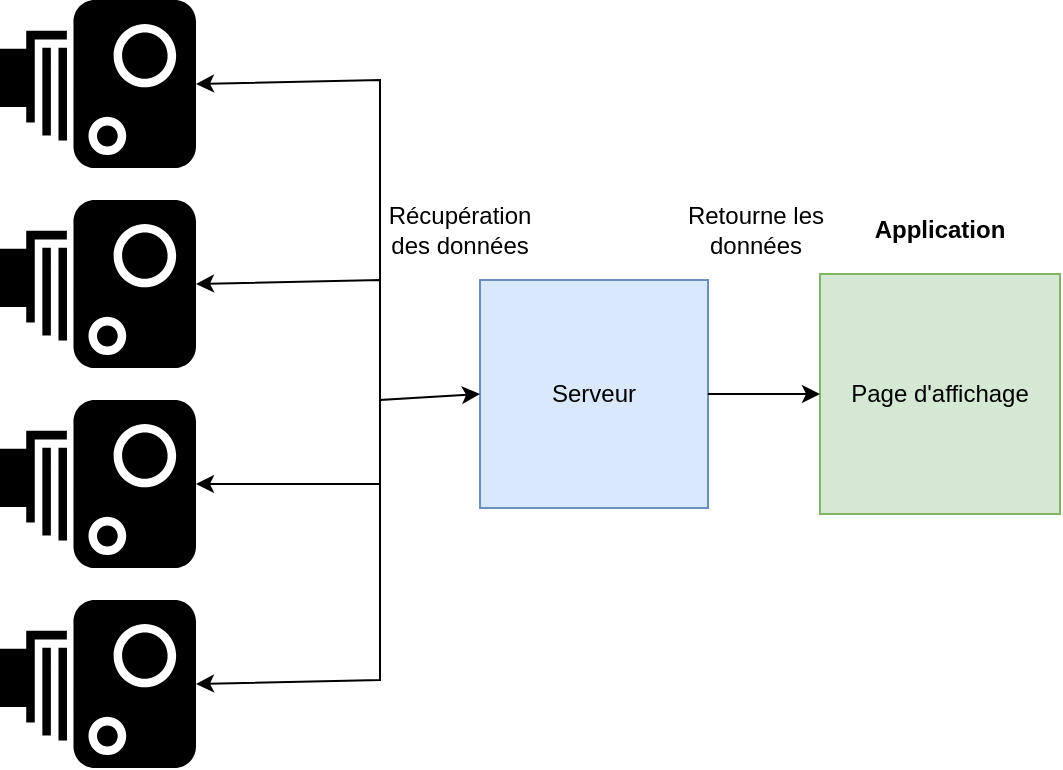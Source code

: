 <mxfile version="24.2.5" type="device">
  <diagram name="Page-1" id="8IqYk_EGA64I8thGQwux">
    <mxGraphModel dx="1434" dy="870" grid="1" gridSize="10" guides="1" tooltips="1" connect="1" arrows="1" fold="1" page="1" pageScale="1" pageWidth="827" pageHeight="1169" math="0" shadow="0">
      <root>
        <mxCell id="0" />
        <mxCell id="1" parent="0" />
        <mxCell id="ZTgppBSMdW0DRPb0AAxw-1" value="" style="shape=mxgraph.signs.tech.camera_1;html=1;pointerEvents=1;fillColor=#000000;strokeColor=none;verticalLabelPosition=bottom;verticalAlign=top;align=center;rotation=-180;" vertex="1" parent="1">
          <mxGeometry x="90" y="400" width="98" height="84" as="geometry" />
        </mxCell>
        <mxCell id="ZTgppBSMdW0DRPb0AAxw-2" value="Serveur" style="whiteSpace=wrap;html=1;aspect=fixed;fillColor=#dae8fc;strokeColor=#6c8ebf;" vertex="1" parent="1">
          <mxGeometry x="330" y="240" width="114" height="114" as="geometry" />
        </mxCell>
        <mxCell id="ZTgppBSMdW0DRPb0AAxw-3" value="" style="shape=mxgraph.signs.tech.camera_1;html=1;pointerEvents=1;fillColor=#000000;strokeColor=none;verticalLabelPosition=bottom;verticalAlign=top;align=center;rotation=-180;" vertex="1" parent="1">
          <mxGeometry x="90" y="300" width="98" height="84" as="geometry" />
        </mxCell>
        <mxCell id="ZTgppBSMdW0DRPb0AAxw-4" value="" style="shape=mxgraph.signs.tech.camera_1;html=1;pointerEvents=1;fillColor=#000000;strokeColor=none;verticalLabelPosition=bottom;verticalAlign=top;align=center;rotation=-180;" vertex="1" parent="1">
          <mxGeometry x="90" y="200" width="98" height="84" as="geometry" />
        </mxCell>
        <mxCell id="ZTgppBSMdW0DRPb0AAxw-5" value="" style="shape=mxgraph.signs.tech.camera_1;html=1;pointerEvents=1;fillColor=#000000;strokeColor=none;verticalLabelPosition=bottom;verticalAlign=top;align=center;rotation=-180;" vertex="1" parent="1">
          <mxGeometry x="90" y="100" width="98" height="84" as="geometry" />
        </mxCell>
        <mxCell id="ZTgppBSMdW0DRPb0AAxw-12" value="" style="endArrow=classic;startArrow=classic;html=1;rounded=0;entryX=0;entryY=0.5;entryDx=0;entryDy=0;exitX=0;exitY=0.5;exitDx=0;exitDy=0;exitPerimeter=0;" edge="1" parent="1" source="ZTgppBSMdW0DRPb0AAxw-1" target="ZTgppBSMdW0DRPb0AAxw-2">
          <mxGeometry width="50" height="50" relative="1" as="geometry">
            <mxPoint x="270" y="430" as="sourcePoint" />
            <mxPoint x="320" y="380" as="targetPoint" />
            <Array as="points">
              <mxPoint x="280" y="440" />
              <mxPoint x="280" y="300" />
            </Array>
          </mxGeometry>
        </mxCell>
        <mxCell id="ZTgppBSMdW0DRPb0AAxw-14" value="" style="endArrow=classic;html=1;rounded=0;entryX=0;entryY=0.5;entryDx=0;entryDy=0;entryPerimeter=0;" edge="1" parent="1" target="ZTgppBSMdW0DRPb0AAxw-4">
          <mxGeometry width="50" height="50" relative="1" as="geometry">
            <mxPoint x="280" y="300" as="sourcePoint" />
            <mxPoint x="290" y="240" as="targetPoint" />
            <Array as="points">
              <mxPoint x="280" y="240" />
            </Array>
          </mxGeometry>
        </mxCell>
        <mxCell id="ZTgppBSMdW0DRPb0AAxw-15" value="" style="endArrow=classic;html=1;rounded=0;entryX=0;entryY=0.5;entryDx=0;entryDy=0;entryPerimeter=0;" edge="1" parent="1" target="ZTgppBSMdW0DRPb0AAxw-5">
          <mxGeometry width="50" height="50" relative="1" as="geometry">
            <mxPoint x="280" y="240" as="sourcePoint" />
            <mxPoint x="310" y="110" as="targetPoint" />
            <Array as="points">
              <mxPoint x="280" y="140" />
            </Array>
          </mxGeometry>
        </mxCell>
        <mxCell id="ZTgppBSMdW0DRPb0AAxw-16" value="" style="endArrow=classic;html=1;rounded=0;entryX=0;entryY=0.5;entryDx=0;entryDy=0;entryPerimeter=0;" edge="1" parent="1" target="ZTgppBSMdW0DRPb0AAxw-3">
          <mxGeometry width="50" height="50" relative="1" as="geometry">
            <mxPoint x="280" y="342" as="sourcePoint" />
            <mxPoint x="220" y="360" as="targetPoint" />
          </mxGeometry>
        </mxCell>
        <mxCell id="ZTgppBSMdW0DRPb0AAxw-17" value="Page d&#39;affichage" style="rounded=0;whiteSpace=wrap;html=1;fillColor=#d5e8d4;strokeColor=#82b366;" vertex="1" parent="1">
          <mxGeometry x="500" y="237" width="120" height="120" as="geometry" />
        </mxCell>
        <mxCell id="ZTgppBSMdW0DRPb0AAxw-18" value="" style="endArrow=classic;html=1;rounded=0;entryX=0;entryY=0.5;entryDx=0;entryDy=0;exitX=1;exitY=0.5;exitDx=0;exitDy=0;" edge="1" parent="1" source="ZTgppBSMdW0DRPb0AAxw-2" target="ZTgppBSMdW0DRPb0AAxw-17">
          <mxGeometry width="50" height="50" relative="1" as="geometry">
            <mxPoint x="420" y="440" as="sourcePoint" />
            <mxPoint x="470" y="390" as="targetPoint" />
          </mxGeometry>
        </mxCell>
        <mxCell id="ZTgppBSMdW0DRPb0AAxw-19" value="Récupération des données" style="text;html=1;align=center;verticalAlign=middle;whiteSpace=wrap;rounded=0;" vertex="1" parent="1">
          <mxGeometry x="290" y="200" width="60" height="30" as="geometry" />
        </mxCell>
        <mxCell id="ZTgppBSMdW0DRPb0AAxw-20" value="Retourne les données" style="text;html=1;align=center;verticalAlign=middle;whiteSpace=wrap;rounded=0;" vertex="1" parent="1">
          <mxGeometry x="430" y="200" width="76" height="30" as="geometry" />
        </mxCell>
        <mxCell id="ZTgppBSMdW0DRPb0AAxw-21" value="&lt;b&gt;Application&lt;/b&gt;" style="text;html=1;align=center;verticalAlign=middle;whiteSpace=wrap;rounded=0;" vertex="1" parent="1">
          <mxGeometry x="530" y="200" width="60" height="30" as="geometry" />
        </mxCell>
      </root>
    </mxGraphModel>
  </diagram>
</mxfile>
